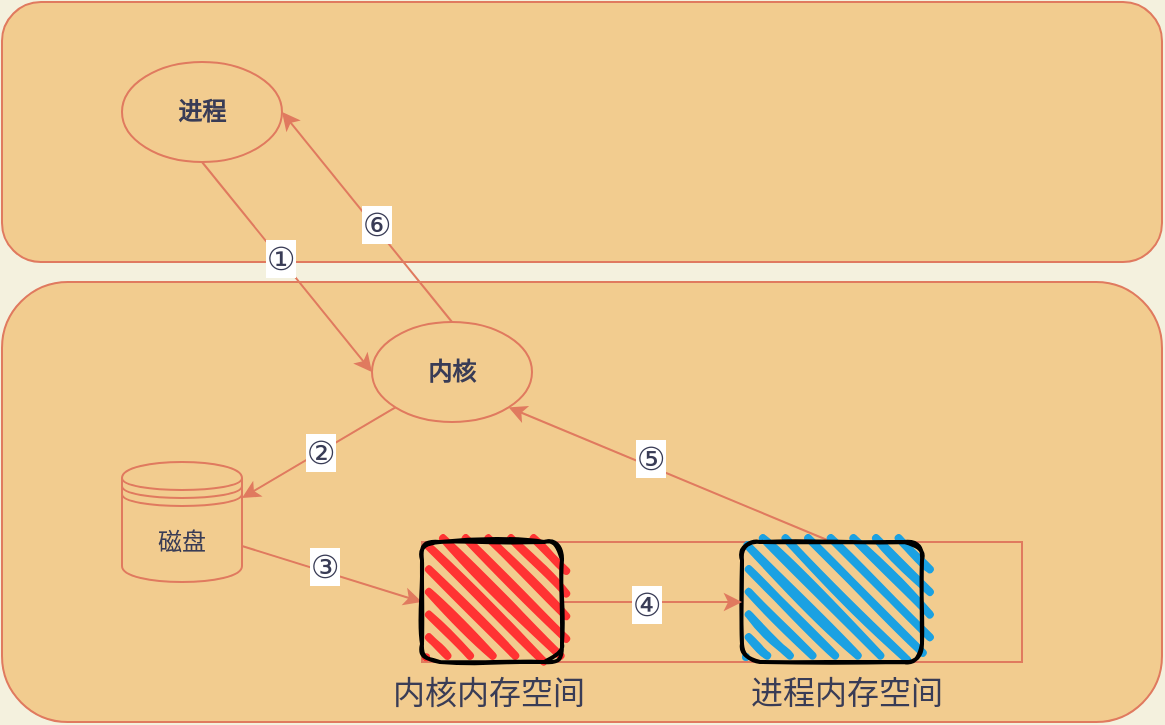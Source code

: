 <mxfile version="15.7.3" type="device"><diagram id="vehlN1dvybmGY9CHxdzZ" name="第 1 页"><mxGraphModel dx="1038" dy="694" grid="1" gridSize="10" guides="1" tooltips="1" connect="1" arrows="1" fold="1" page="1" pageScale="1" pageWidth="827" pageHeight="1169" background="#F4F1DE" math="0" shadow="0"><root><mxCell id="0"/><mxCell id="1" parent="0"/><mxCell id="r5J_PlDVVfgg7awg-9oY-1" value="" style="rounded=1;whiteSpace=wrap;html=1;fillColor=#F2CC8F;strokeColor=#E07A5F;fontColor=#393C56;" vertex="1" parent="1"><mxGeometry x="170" y="140" width="580" height="130" as="geometry"/></mxCell><mxCell id="r5J_PlDVVfgg7awg-9oY-2" value="" style="rounded=1;whiteSpace=wrap;html=1;fillColor=#F2CC8F;strokeColor=#E07A5F;fontColor=#393C56;" vertex="1" parent="1"><mxGeometry x="170" y="280" width="580" height="220" as="geometry"/></mxCell><mxCell id="r5J_PlDVVfgg7awg-9oY-6" style="rounded=1;sketch=0;orthogonalLoop=1;jettySize=auto;html=1;exitX=0.5;exitY=1;exitDx=0;exitDy=0;entryX=0;entryY=0.5;entryDx=0;entryDy=0;fontColor=#393C56;strokeColor=#E07A5F;fillColor=#F2CC8F;" edge="1" parent="1" source="r5J_PlDVVfgg7awg-9oY-3" target="r5J_PlDVVfgg7awg-9oY-4"><mxGeometry relative="1" as="geometry"/></mxCell><mxCell id="r5J_PlDVVfgg7awg-9oY-17" value="①" style="edgeLabel;html=1;align=center;verticalAlign=middle;resizable=0;points=[];fontSize=16;fontColor=#393C56;" vertex="1" connectable="0" parent="r5J_PlDVVfgg7awg-9oY-6"><mxGeometry x="-0.084" relative="1" as="geometry"><mxPoint as="offset"/></mxGeometry></mxCell><mxCell id="r5J_PlDVVfgg7awg-9oY-3" value="进程" style="ellipse;whiteSpace=wrap;html=1;rounded=0;sketch=0;fontColor=#393C56;strokeColor=#E07A5F;fillColor=#F2CC8F;fontStyle=1" vertex="1" parent="1"><mxGeometry x="230" y="170" width="80" height="50" as="geometry"/></mxCell><mxCell id="r5J_PlDVVfgg7awg-9oY-7" style="edgeStyle=none;rounded=1;sketch=0;orthogonalLoop=1;jettySize=auto;html=1;exitX=0;exitY=1;exitDx=0;exitDy=0;entryX=1;entryY=0.3;entryDx=0;entryDy=0;fontColor=#393C56;strokeColor=#E07A5F;fillColor=#F2CC8F;" edge="1" parent="1" source="r5J_PlDVVfgg7awg-9oY-4" target="r5J_PlDVVfgg7awg-9oY-5"><mxGeometry relative="1" as="geometry"/></mxCell><mxCell id="r5J_PlDVVfgg7awg-9oY-18" value="②" style="edgeLabel;html=1;align=center;verticalAlign=middle;resizable=0;points=[];fontSize=16;fontColor=#393C56;" vertex="1" connectable="0" parent="r5J_PlDVVfgg7awg-9oY-7"><mxGeometry x="-0.047" relative="1" as="geometry"><mxPoint x="-1" as="offset"/></mxGeometry></mxCell><mxCell id="r5J_PlDVVfgg7awg-9oY-16" style="edgeStyle=none;rounded=1;sketch=0;orthogonalLoop=1;jettySize=auto;html=1;exitX=0.5;exitY=0;exitDx=0;exitDy=0;entryX=1;entryY=0.5;entryDx=0;entryDy=0;fontSize=16;fontColor=#393C56;strokeColor=#E07A5F;fillColor=#F2CC8F;" edge="1" parent="1" source="r5J_PlDVVfgg7awg-9oY-4" target="r5J_PlDVVfgg7awg-9oY-3"><mxGeometry relative="1" as="geometry"/></mxCell><mxCell id="r5J_PlDVVfgg7awg-9oY-22" value="⑥" style="edgeLabel;html=1;align=center;verticalAlign=middle;resizable=0;points=[];fontSize=16;fontColor=#393C56;" vertex="1" connectable="0" parent="r5J_PlDVVfgg7awg-9oY-16"><mxGeometry x="-0.082" y="-1" relative="1" as="geometry"><mxPoint as="offset"/></mxGeometry></mxCell><mxCell id="r5J_PlDVVfgg7awg-9oY-4" value="内核" style="ellipse;whiteSpace=wrap;html=1;rounded=0;sketch=0;fontColor=#393C56;strokeColor=#E07A5F;fillColor=#F2CC8F;fontStyle=1" vertex="1" parent="1"><mxGeometry x="355" y="300" width="80" height="50" as="geometry"/></mxCell><mxCell id="r5J_PlDVVfgg7awg-9oY-13" style="edgeStyle=none;rounded=1;sketch=0;orthogonalLoop=1;jettySize=auto;html=1;exitX=1;exitY=0.7;exitDx=0;exitDy=0;entryX=0;entryY=0.5;entryDx=0;entryDy=0;fontSize=16;fontColor=#393C56;strokeColor=#E07A5F;fillColor=#F2CC8F;" edge="1" parent="1" source="r5J_PlDVVfgg7awg-9oY-5" target="r5J_PlDVVfgg7awg-9oY-10"><mxGeometry relative="1" as="geometry"/></mxCell><mxCell id="r5J_PlDVVfgg7awg-9oY-19" value="③" style="edgeLabel;html=1;align=center;verticalAlign=middle;resizable=0;points=[];fontSize=16;fontColor=#393C56;" vertex="1" connectable="0" parent="r5J_PlDVVfgg7awg-9oY-13"><mxGeometry x="-0.106" y="3" relative="1" as="geometry"><mxPoint as="offset"/></mxGeometry></mxCell><mxCell id="r5J_PlDVVfgg7awg-9oY-5" value="磁盘" style="shape=datastore;whiteSpace=wrap;html=1;rounded=0;sketch=0;fontColor=#393C56;strokeColor=#E07A5F;fillColor=#F2CC8F;" vertex="1" parent="1"><mxGeometry x="230" y="370" width="60" height="60" as="geometry"/></mxCell><mxCell id="r5J_PlDVVfgg7awg-9oY-8" value="" style="rounded=0;whiteSpace=wrap;html=1;sketch=0;fontColor=#393C56;strokeColor=#E07A5F;fillColor=#F2CC8F;" vertex="1" parent="1"><mxGeometry x="380" y="410" width="300" height="60" as="geometry"/></mxCell><mxCell id="r5J_PlDVVfgg7awg-9oY-15" style="edgeStyle=none;rounded=1;sketch=0;orthogonalLoop=1;jettySize=auto;html=1;exitX=0.5;exitY=0;exitDx=0;exitDy=0;entryX=1;entryY=1;entryDx=0;entryDy=0;fontSize=16;fontColor=#393C56;strokeColor=#E07A5F;fillColor=#F2CC8F;" edge="1" parent="1" source="r5J_PlDVVfgg7awg-9oY-9" target="r5J_PlDVVfgg7awg-9oY-4"><mxGeometry relative="1" as="geometry"/></mxCell><mxCell id="r5J_PlDVVfgg7awg-9oY-21" value="⑤" style="edgeLabel;html=1;align=center;verticalAlign=middle;resizable=0;points=[];fontSize=16;fontColor=#393C56;" vertex="1" connectable="0" parent="r5J_PlDVVfgg7awg-9oY-15"><mxGeometry x="0.143" y="-4" relative="1" as="geometry"><mxPoint as="offset"/></mxGeometry></mxCell><mxCell id="r5J_PlDVVfgg7awg-9oY-9" value="" style="rounded=1;whiteSpace=wrap;html=1;strokeWidth=2;fillWeight=4;hachureGap=8;hachureAngle=45;fillColor=#1ba1e2;sketch=1;fontColor=#393C56;" vertex="1" parent="1"><mxGeometry x="540" y="410" width="90" height="60" as="geometry"/></mxCell><mxCell id="r5J_PlDVVfgg7awg-9oY-14" style="edgeStyle=none;rounded=1;sketch=0;orthogonalLoop=1;jettySize=auto;html=1;exitX=1;exitY=0.5;exitDx=0;exitDy=0;fontSize=16;fontColor=#393C56;strokeColor=#E07A5F;fillColor=#F2CC8F;" edge="1" parent="1" source="r5J_PlDVVfgg7awg-9oY-10" target="r5J_PlDVVfgg7awg-9oY-9"><mxGeometry relative="1" as="geometry"/></mxCell><mxCell id="r5J_PlDVVfgg7awg-9oY-20" value="④" style="edgeLabel;html=1;align=center;verticalAlign=middle;resizable=0;points=[];fontSize=16;fontColor=#393C56;" vertex="1" connectable="0" parent="r5J_PlDVVfgg7awg-9oY-14"><mxGeometry x="-0.067" y="-1" relative="1" as="geometry"><mxPoint as="offset"/></mxGeometry></mxCell><mxCell id="r5J_PlDVVfgg7awg-9oY-10" value="" style="rounded=1;whiteSpace=wrap;html=1;strokeWidth=2;fillWeight=4;hachureGap=8;hachureAngle=45;fillColor=#FF3333;sketch=1;fontColor=#393C56;" vertex="1" parent="1"><mxGeometry x="380" y="410" width="70" height="60" as="geometry"/></mxCell><mxCell id="r5J_PlDVVfgg7awg-9oY-11" value="进程内存空间" style="text;html=1;strokeColor=none;fillColor=none;align=center;verticalAlign=middle;whiteSpace=wrap;rounded=0;sketch=0;fontSize=16;fontColor=#393C56;" vertex="1" parent="1"><mxGeometry x="540" y="470" width="105" height="30" as="geometry"/></mxCell><mxCell id="r5J_PlDVVfgg7awg-9oY-12" value="内核内存空间" style="text;html=1;strokeColor=none;fillColor=none;align=center;verticalAlign=middle;whiteSpace=wrap;rounded=0;sketch=0;fontSize=16;fontColor=#393C56;" vertex="1" parent="1"><mxGeometry x="361" y="470" width="105" height="30" as="geometry"/></mxCell></root></mxGraphModel></diagram></mxfile>